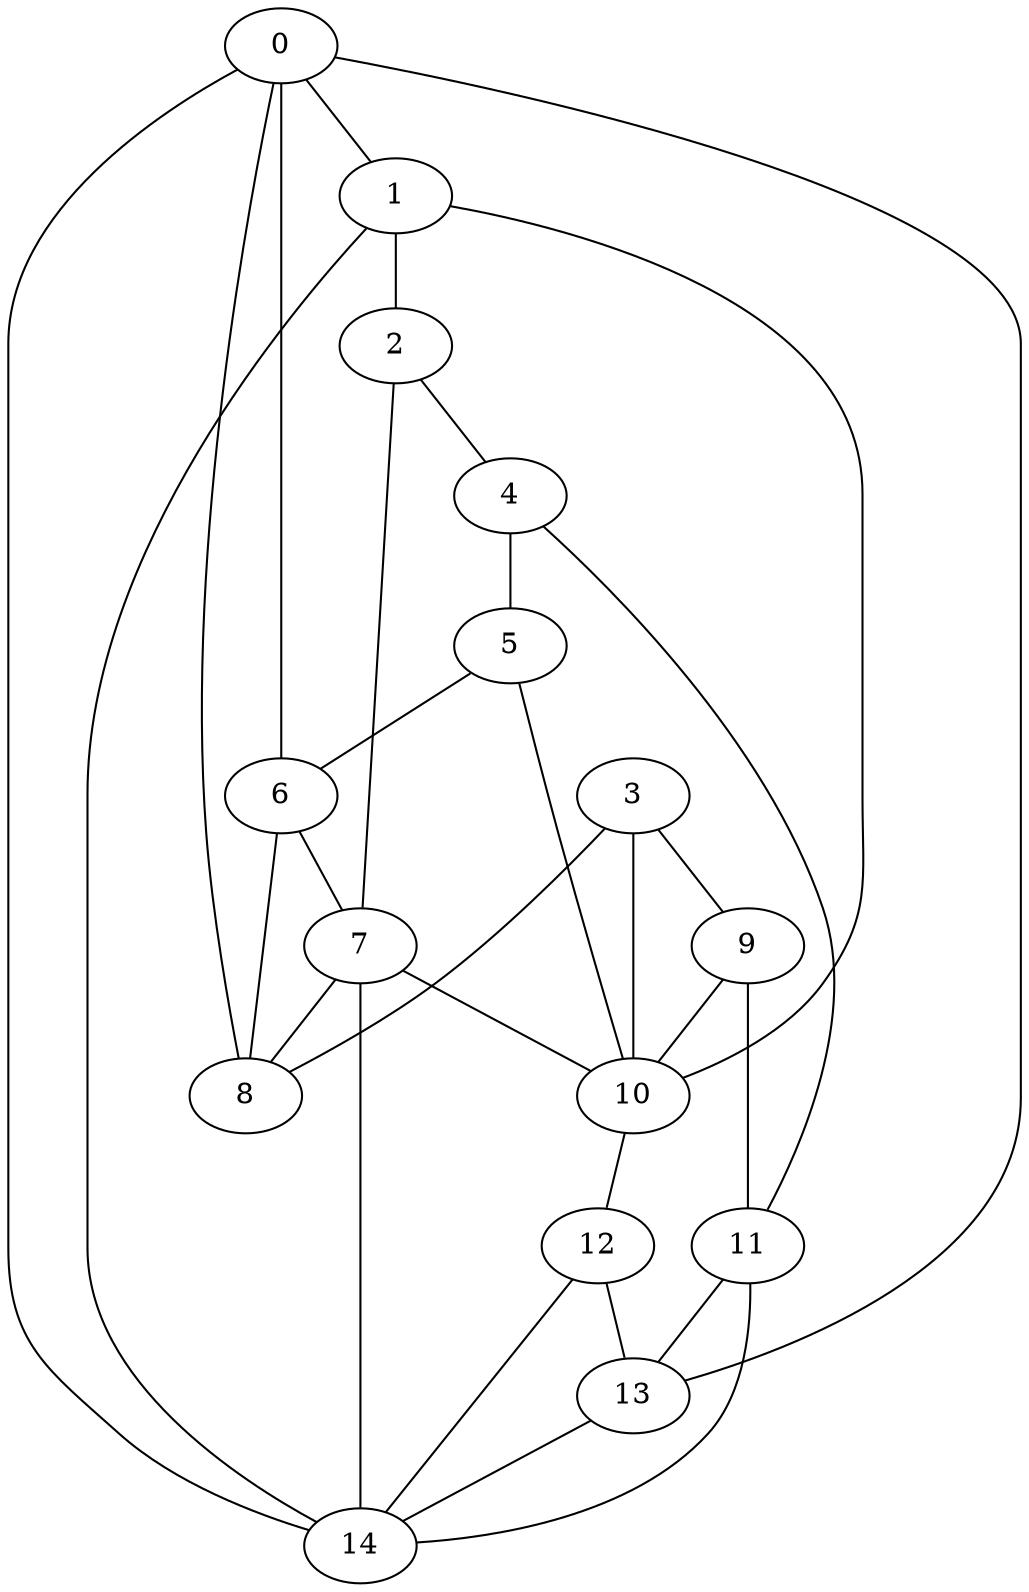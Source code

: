 strict graph  {
0;
1;
2;
3;
4;
5;
6;
7;
8;
9;
10;
11;
12;
13;
14;
0 -- 1  [weight=5];
0 -- 14  [weight=10];
0 -- 13  [weight=8];
0 -- 6  [weight=8];
0 -- 8  [weight=3];
1 -- 2  [weight=8];
1 -- 14  [weight=11];
1 -- 10  [weight=10];
2 -- 4  [weight=4];
2 -- 7  [weight=10];
3 -- 10  [weight=5];
3 -- 8  [weight=7];
3 -- 9  [weight=6];
4 -- 5  [weight=11];
4 -- 11  [weight=7];
5 -- 6  [weight=10];
5 -- 10  [weight=7];
6 -- 7  [weight=2];
6 -- 8  [weight=10];
7 -- 8  [weight=8];
7 -- 10  [weight=6];
7 -- 14  [weight=10];
9 -- 10  [weight=7];
9 -- 11  [weight=7];
10 -- 12  [weight=7];
11 -- 13  [weight=11];
11 -- 14  [weight=7];
12 -- 13  [weight=6];
12 -- 14  [weight=9];
13 -- 14  [weight=6];
}
